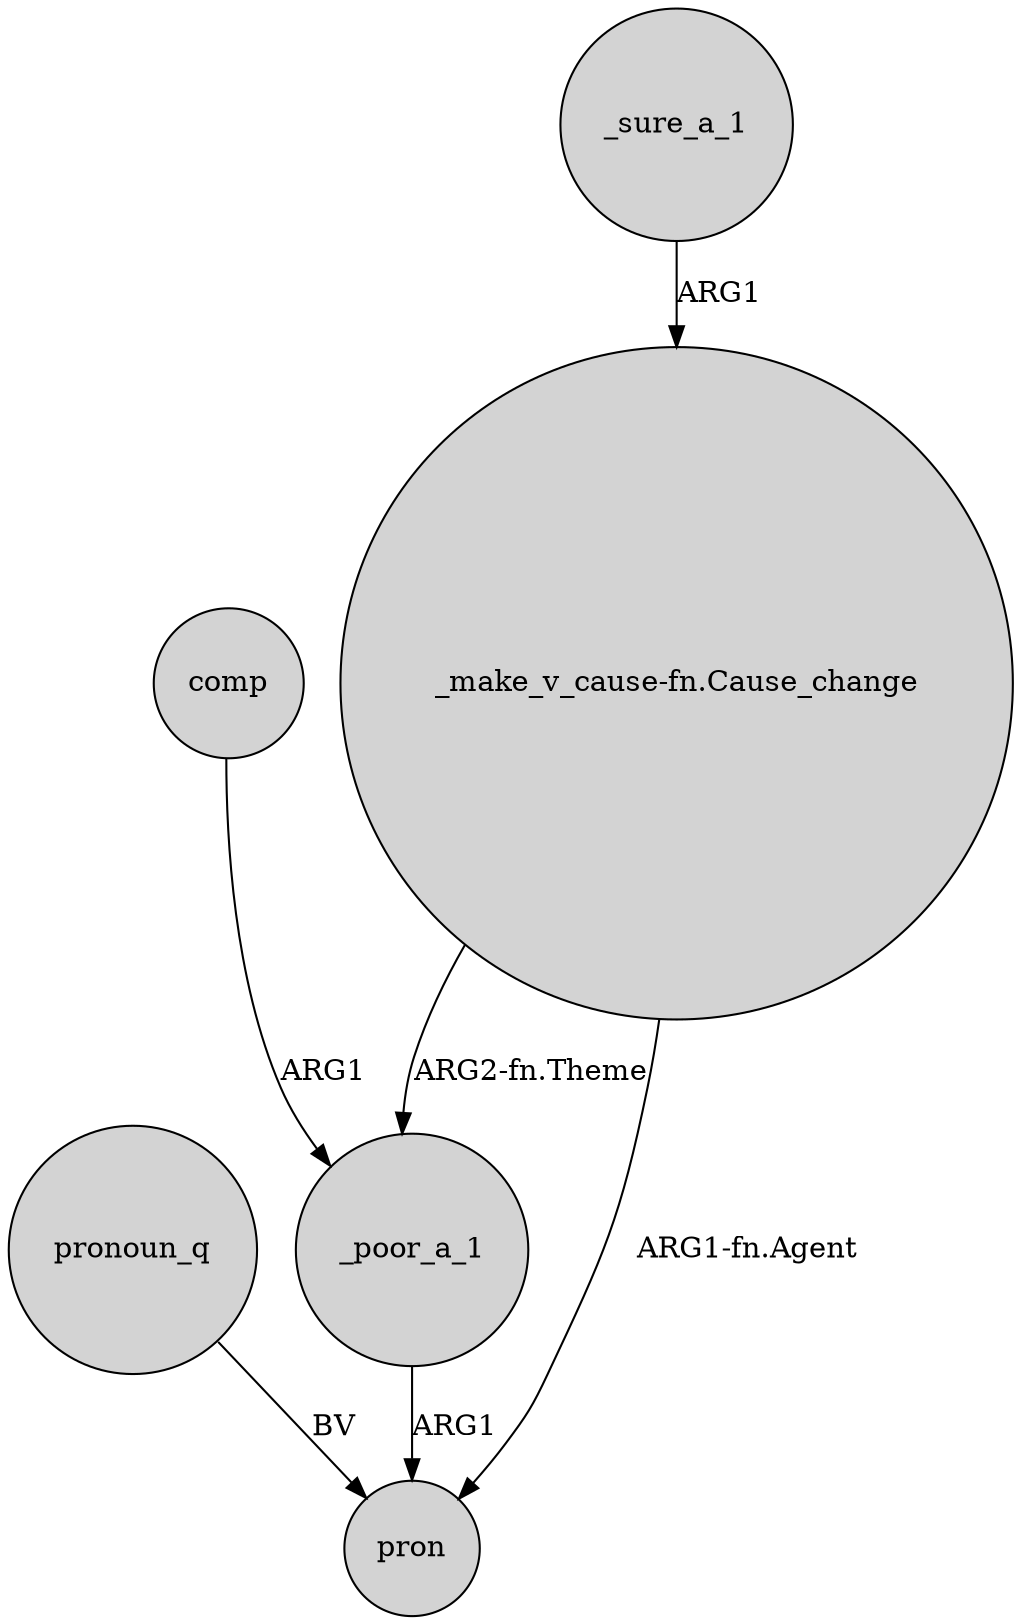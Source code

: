 digraph {
	node [shape=circle style=filled]
	pronoun_q -> pron [label=BV]
	"_make_v_cause-fn.Cause_change" -> _poor_a_1 [label="ARG2-fn.Theme"]
	comp -> _poor_a_1 [label=ARG1]
	_poor_a_1 -> pron [label=ARG1]
	_sure_a_1 -> "_make_v_cause-fn.Cause_change" [label=ARG1]
	"_make_v_cause-fn.Cause_change" -> pron [label="ARG1-fn.Agent"]
}
